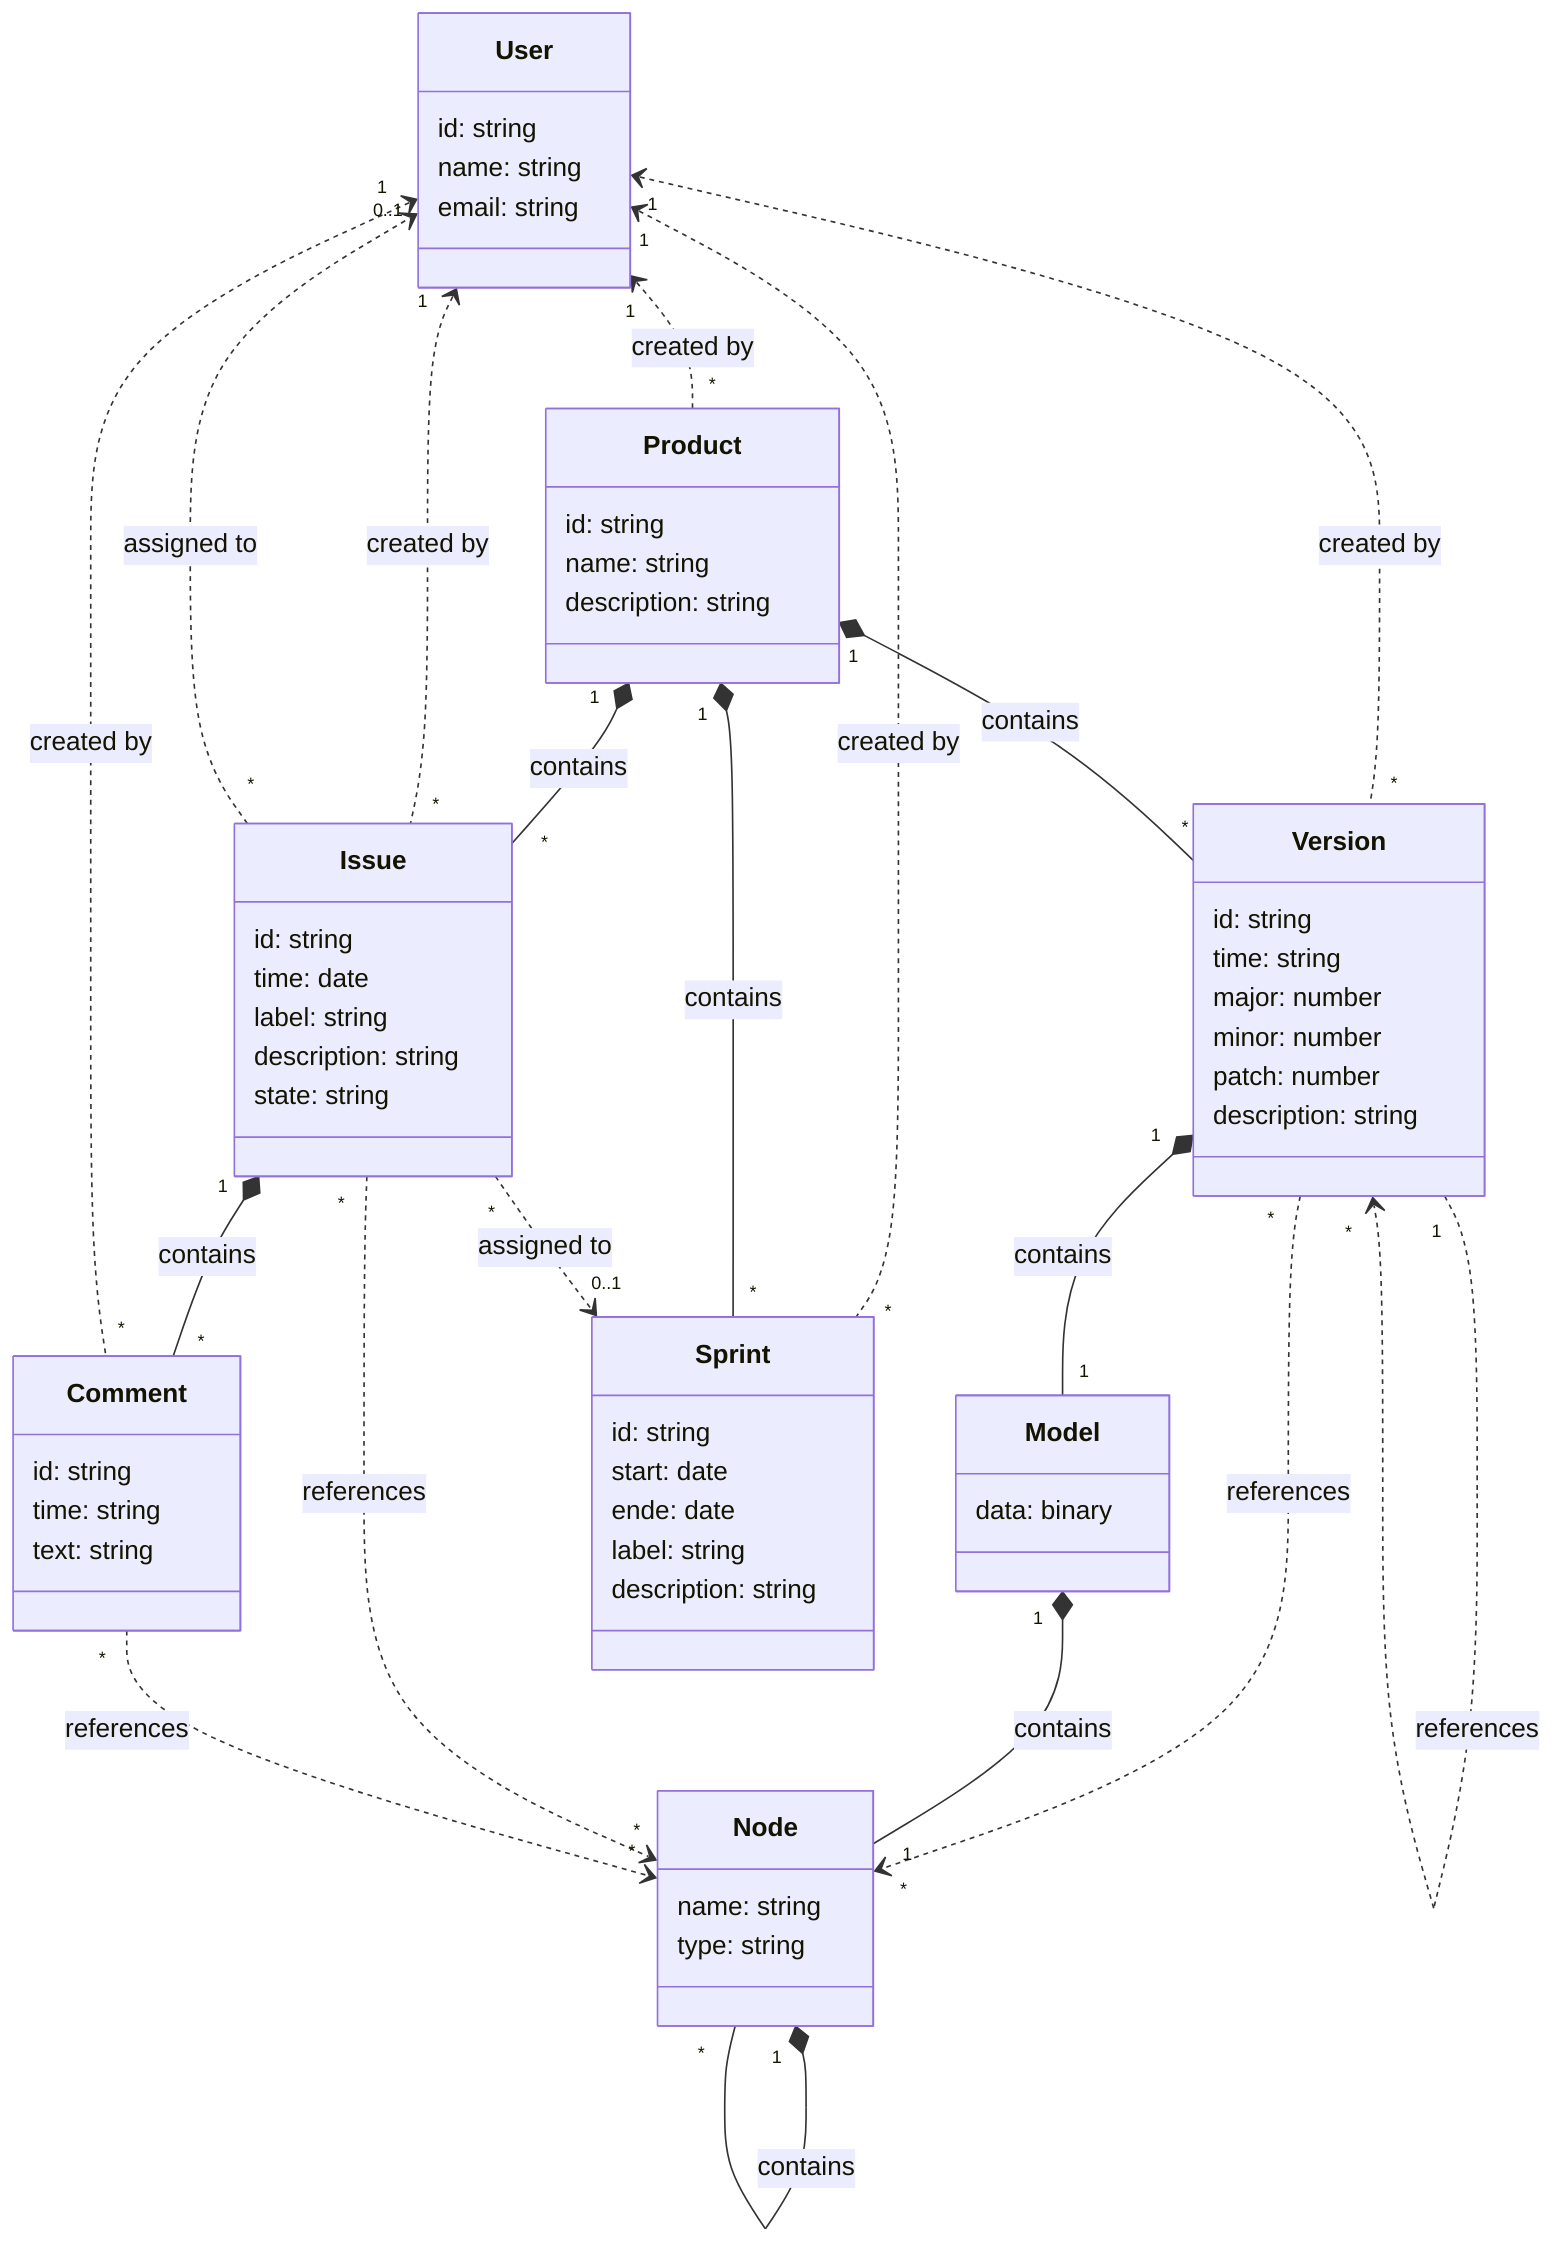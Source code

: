 classDiagram

    class User {
        id: string
        name: string
        email: string
    }
    class Product {
        id: string
        name: string
        description: string
    }
    class Version {
        id: string
        time: string
        major: number
        minor: number
        patch: number
        description: string
    }
    class Model {
        data: binary
    }
    class Node {
        name: string
        type: string
    }
    class Issue {
        id: string
        time: date
        label: string
        description: string
        state: string
    }
    class Comment {
        id: string
        time: string
        text: string
    }
    class Sprint {
        id: string
        start: date
        ende: date
        label: string
        description: string
    }

    Issue "1" *-- "*" Comment : contains
    Product "1" *-- "*" Issue : contains

    User "1" <.. "*" Product : created by
    User "1" <.. "*" Version : created by
    User "1" <.. "*" Issue : created by
    User "1" <.. "*" Comment : created by
    User "1" <.. "*" Sprint : created by
    
    Product "1" *-- "*" Version : contains
    Product "1" *-- "*" Sprint : contains
    
    Version "1" *-- "1" Model : contains
    Version "1" ..> "*" Version : references
    Version "*" ..> "*" Node : references
    Model  "1" *-- "1" Node : contains
    Node "1" *-- "*" Node : contains
    
    Issue "*" ..> "0..1" Sprint : assigned to
    Issue "*" ..> "0..1" User : assigned to
    Issue "*" ..> "*" Node : references
    Comment "*" ..> "*" Node : references